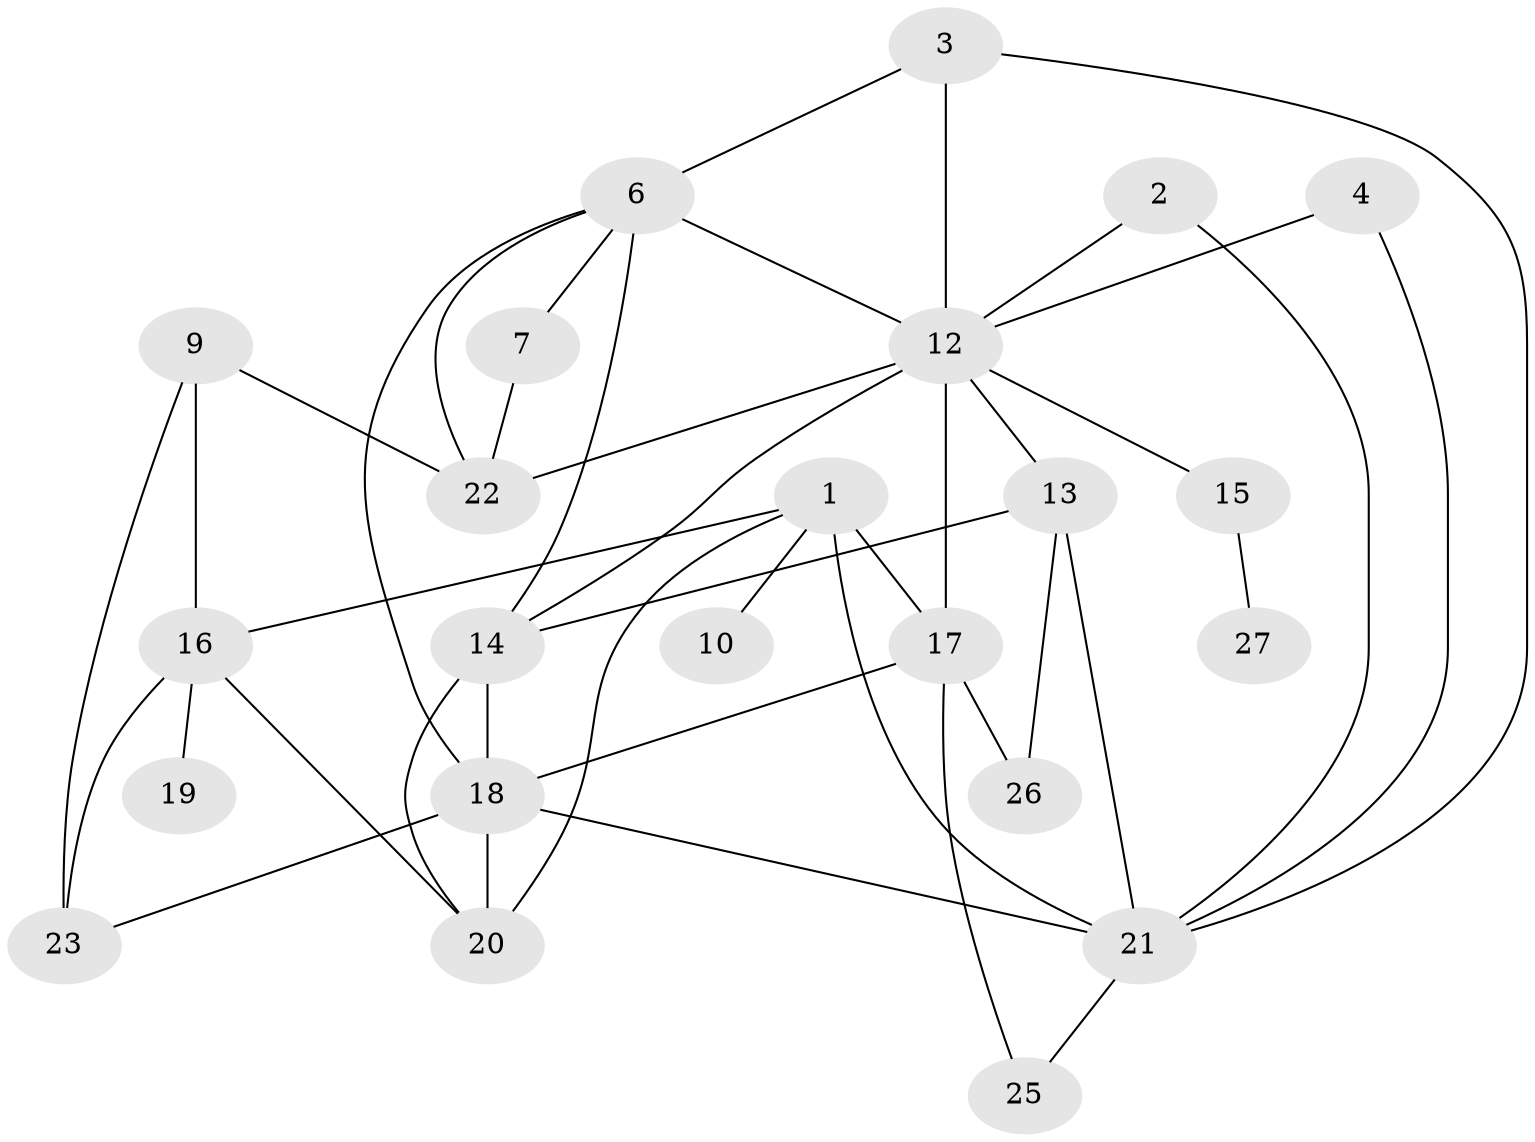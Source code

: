 // original degree distribution, {3: 0.22388059701492538, 1: 0.22388059701492538, 2: 0.19402985074626866, 0: 0.05970149253731343, 4: 0.11940298507462686, 5: 0.13432835820895522, 7: 0.014925373134328358, 6: 0.029850746268656716}
// Generated by graph-tools (version 1.1) at 2025/47/03/04/25 22:47:56]
// undirected, 23 vertices, 42 edges
graph export_dot {
  node [color=gray90,style=filled];
  1;
  2;
  3;
  4;
  6;
  7;
  9;
  10;
  12;
  13;
  14;
  15;
  16;
  17;
  18;
  19;
  20;
  21;
  22;
  23;
  25;
  26;
  27;
  1 -- 10 [weight=1.0];
  1 -- 16 [weight=1.0];
  1 -- 17 [weight=1.0];
  1 -- 20 [weight=1.0];
  1 -- 21 [weight=1.0];
  2 -- 12 [weight=1.0];
  2 -- 21 [weight=1.0];
  3 -- 6 [weight=1.0];
  3 -- 12 [weight=1.0];
  3 -- 21 [weight=1.0];
  4 -- 12 [weight=1.0];
  4 -- 21 [weight=1.0];
  6 -- 7 [weight=1.0];
  6 -- 12 [weight=2.0];
  6 -- 14 [weight=2.0];
  6 -- 18 [weight=1.0];
  6 -- 22 [weight=1.0];
  7 -- 22 [weight=1.0];
  9 -- 16 [weight=1.0];
  9 -- 22 [weight=1.0];
  9 -- 23 [weight=1.0];
  12 -- 13 [weight=1.0];
  12 -- 14 [weight=1.0];
  12 -- 15 [weight=1.0];
  12 -- 17 [weight=2.0];
  12 -- 22 [weight=1.0];
  13 -- 14 [weight=1.0];
  13 -- 21 [weight=1.0];
  13 -- 26 [weight=2.0];
  14 -- 18 [weight=2.0];
  14 -- 20 [weight=1.0];
  15 -- 27 [weight=1.0];
  16 -- 19 [weight=1.0];
  16 -- 20 [weight=1.0];
  16 -- 23 [weight=1.0];
  17 -- 18 [weight=1.0];
  17 -- 25 [weight=1.0];
  17 -- 26 [weight=1.0];
  18 -- 20 [weight=2.0];
  18 -- 21 [weight=1.0];
  18 -- 23 [weight=1.0];
  21 -- 25 [weight=1.0];
}
